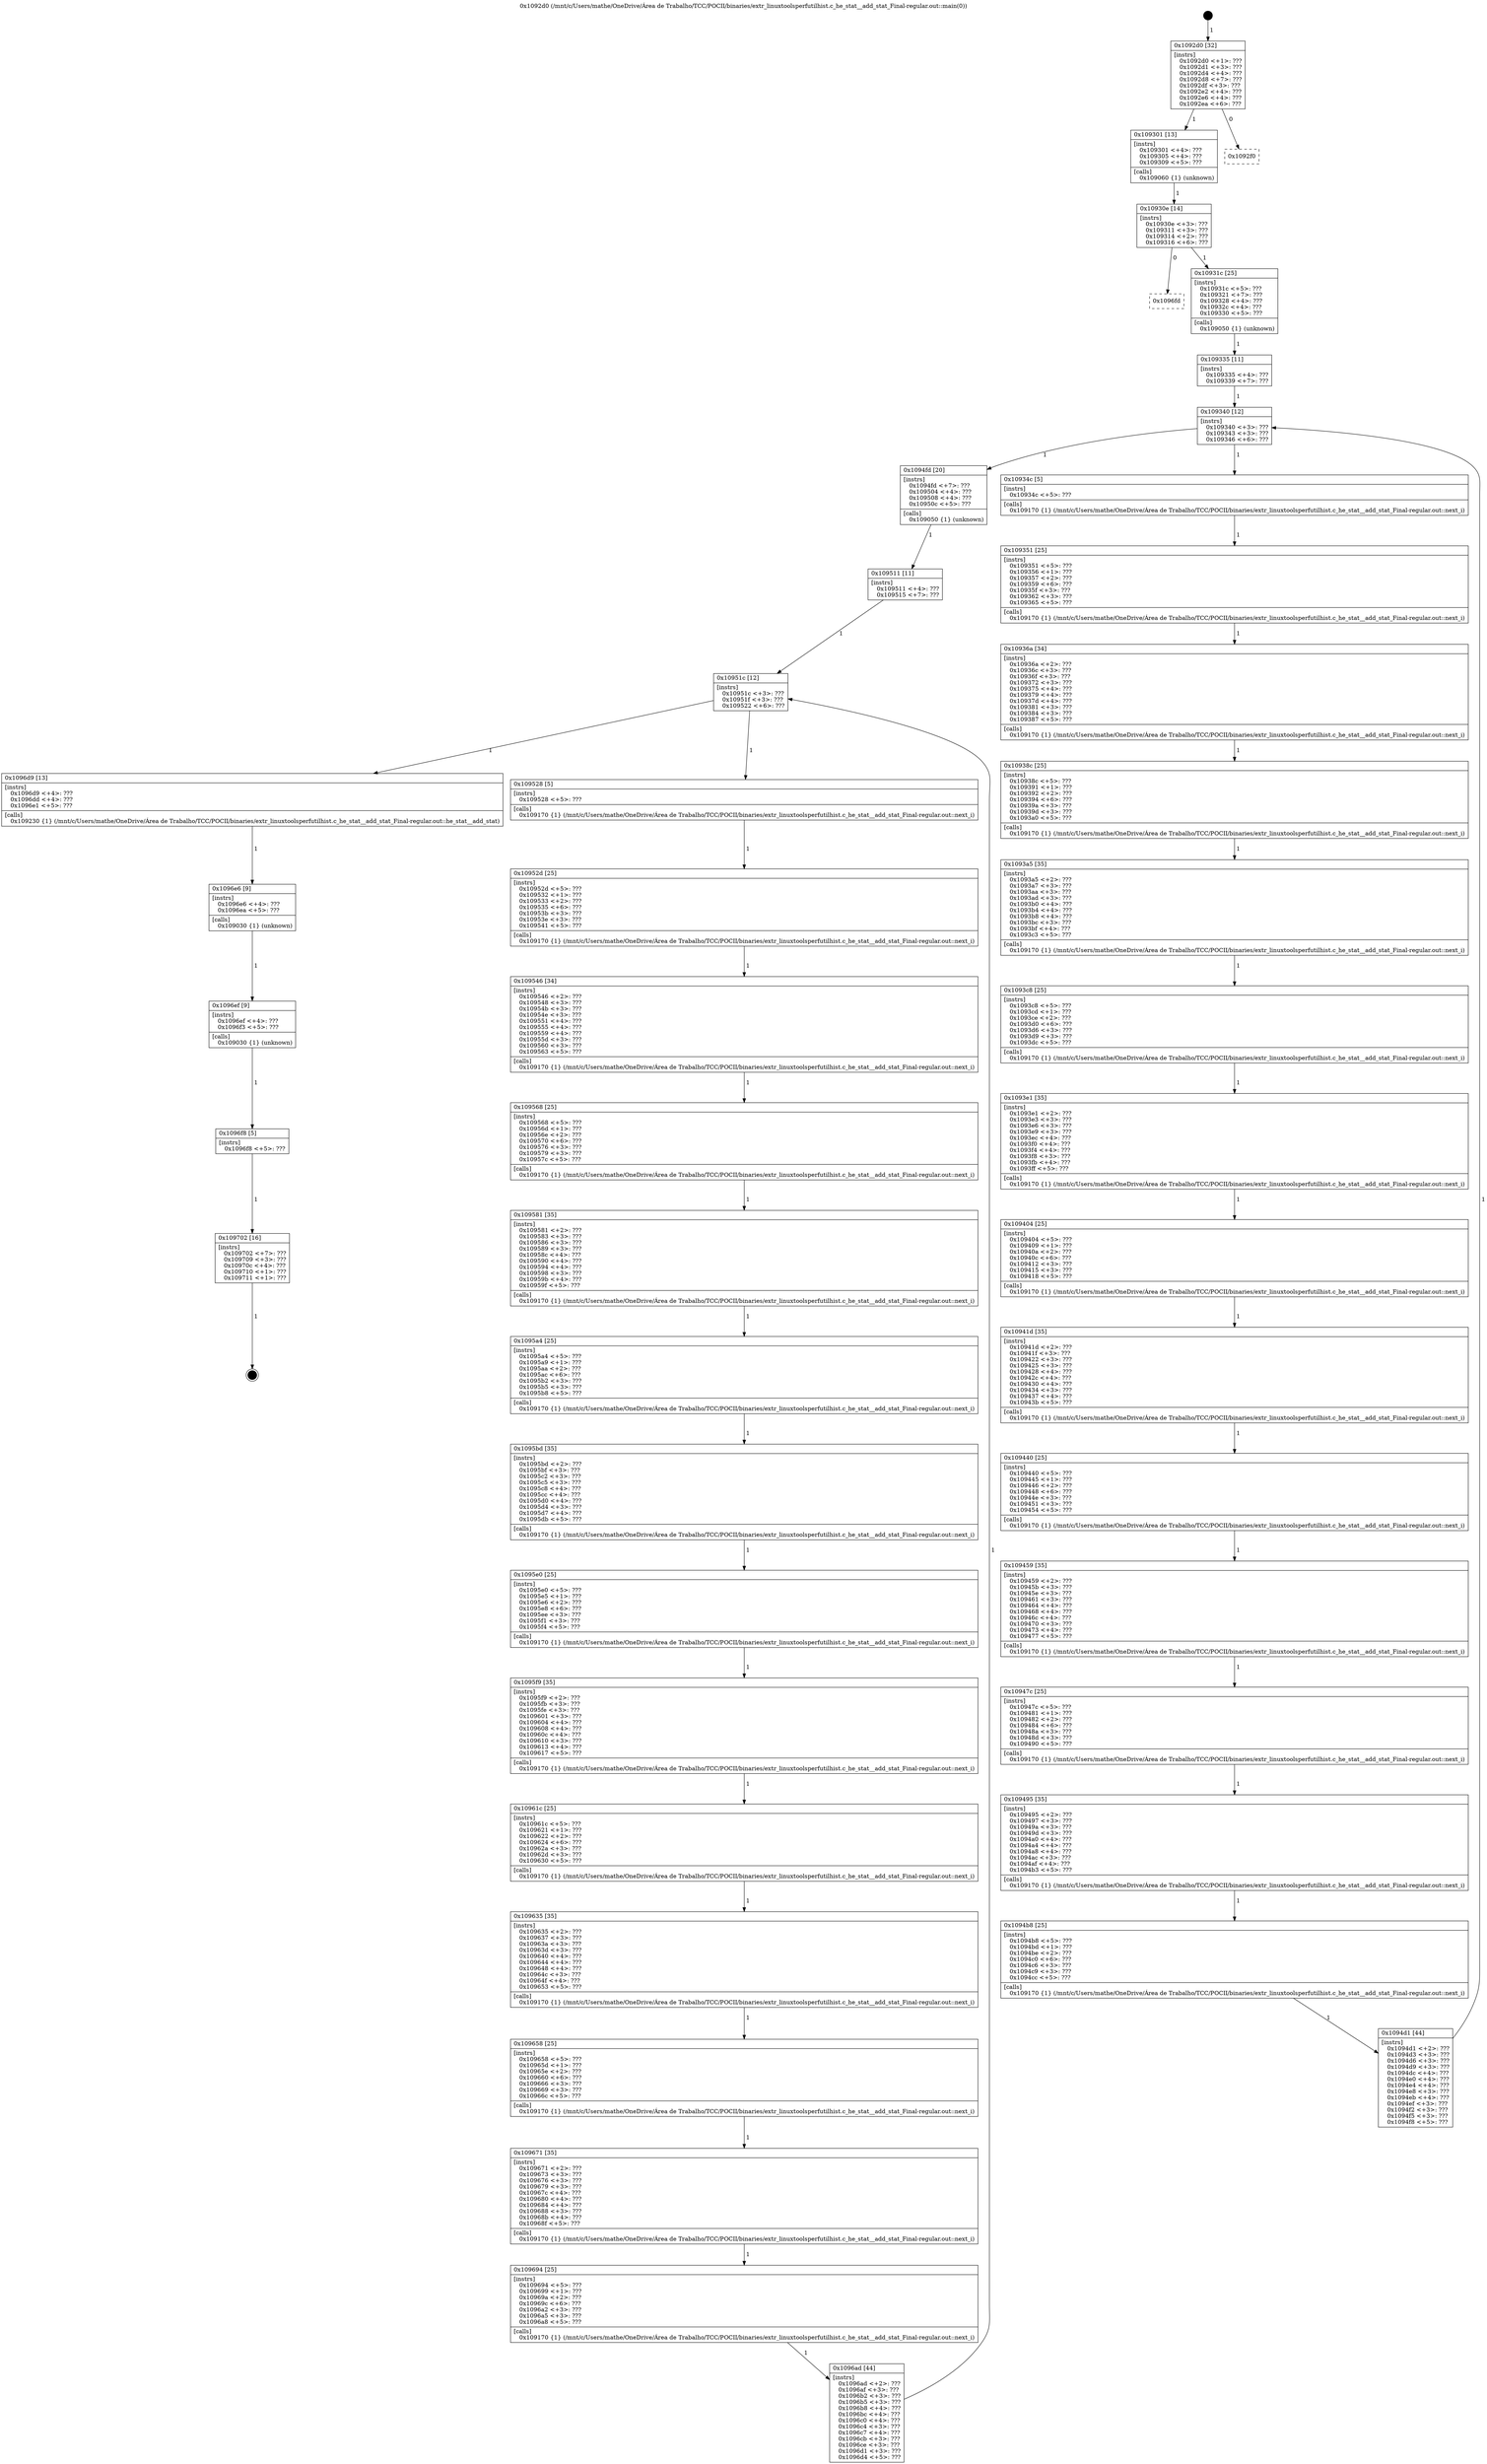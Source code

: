 digraph "0x1092d0" {
  label = "0x1092d0 (/mnt/c/Users/mathe/OneDrive/Área de Trabalho/TCC/POCII/binaries/extr_linuxtoolsperfutilhist.c_he_stat__add_stat_Final-regular.out::main(0))"
  labelloc = "t"
  node[shape=record]

  Entry [label="",width=0.3,height=0.3,shape=circle,fillcolor=black,style=filled]
  "0x1092d0" [label="{
     0x1092d0 [32]\l
     | [instrs]\l
     &nbsp;&nbsp;0x1092d0 \<+1\>: ???\l
     &nbsp;&nbsp;0x1092d1 \<+3\>: ???\l
     &nbsp;&nbsp;0x1092d4 \<+4\>: ???\l
     &nbsp;&nbsp;0x1092d8 \<+7\>: ???\l
     &nbsp;&nbsp;0x1092df \<+3\>: ???\l
     &nbsp;&nbsp;0x1092e2 \<+4\>: ???\l
     &nbsp;&nbsp;0x1092e6 \<+4\>: ???\l
     &nbsp;&nbsp;0x1092ea \<+6\>: ???\l
  }"]
  "0x109301" [label="{
     0x109301 [13]\l
     | [instrs]\l
     &nbsp;&nbsp;0x109301 \<+4\>: ???\l
     &nbsp;&nbsp;0x109305 \<+4\>: ???\l
     &nbsp;&nbsp;0x109309 \<+5\>: ???\l
     | [calls]\l
     &nbsp;&nbsp;0x109060 \{1\} (unknown)\l
  }"]
  "0x1092f0" [label="{
     0x1092f0\l
  }", style=dashed]
  "0x10930e" [label="{
     0x10930e [14]\l
     | [instrs]\l
     &nbsp;&nbsp;0x10930e \<+3\>: ???\l
     &nbsp;&nbsp;0x109311 \<+3\>: ???\l
     &nbsp;&nbsp;0x109314 \<+2\>: ???\l
     &nbsp;&nbsp;0x109316 \<+6\>: ???\l
  }"]
  "0x1096fd" [label="{
     0x1096fd\l
  }", style=dashed]
  "0x10931c" [label="{
     0x10931c [25]\l
     | [instrs]\l
     &nbsp;&nbsp;0x10931c \<+5\>: ???\l
     &nbsp;&nbsp;0x109321 \<+7\>: ???\l
     &nbsp;&nbsp;0x109328 \<+4\>: ???\l
     &nbsp;&nbsp;0x10932c \<+4\>: ???\l
     &nbsp;&nbsp;0x109330 \<+5\>: ???\l
     | [calls]\l
     &nbsp;&nbsp;0x109050 \{1\} (unknown)\l
  }"]
  Exit [label="",width=0.3,height=0.3,shape=circle,fillcolor=black,style=filled,peripheries=2]
  "0x109340" [label="{
     0x109340 [12]\l
     | [instrs]\l
     &nbsp;&nbsp;0x109340 \<+3\>: ???\l
     &nbsp;&nbsp;0x109343 \<+3\>: ???\l
     &nbsp;&nbsp;0x109346 \<+6\>: ???\l
  }"]
  "0x1094fd" [label="{
     0x1094fd [20]\l
     | [instrs]\l
     &nbsp;&nbsp;0x1094fd \<+7\>: ???\l
     &nbsp;&nbsp;0x109504 \<+4\>: ???\l
     &nbsp;&nbsp;0x109508 \<+4\>: ???\l
     &nbsp;&nbsp;0x10950c \<+5\>: ???\l
     | [calls]\l
     &nbsp;&nbsp;0x109050 \{1\} (unknown)\l
  }"]
  "0x10934c" [label="{
     0x10934c [5]\l
     | [instrs]\l
     &nbsp;&nbsp;0x10934c \<+5\>: ???\l
     | [calls]\l
     &nbsp;&nbsp;0x109170 \{1\} (/mnt/c/Users/mathe/OneDrive/Área de Trabalho/TCC/POCII/binaries/extr_linuxtoolsperfutilhist.c_he_stat__add_stat_Final-regular.out::next_i)\l
  }"]
  "0x109351" [label="{
     0x109351 [25]\l
     | [instrs]\l
     &nbsp;&nbsp;0x109351 \<+5\>: ???\l
     &nbsp;&nbsp;0x109356 \<+1\>: ???\l
     &nbsp;&nbsp;0x109357 \<+2\>: ???\l
     &nbsp;&nbsp;0x109359 \<+6\>: ???\l
     &nbsp;&nbsp;0x10935f \<+3\>: ???\l
     &nbsp;&nbsp;0x109362 \<+3\>: ???\l
     &nbsp;&nbsp;0x109365 \<+5\>: ???\l
     | [calls]\l
     &nbsp;&nbsp;0x109170 \{1\} (/mnt/c/Users/mathe/OneDrive/Área de Trabalho/TCC/POCII/binaries/extr_linuxtoolsperfutilhist.c_he_stat__add_stat_Final-regular.out::next_i)\l
  }"]
  "0x10936a" [label="{
     0x10936a [34]\l
     | [instrs]\l
     &nbsp;&nbsp;0x10936a \<+2\>: ???\l
     &nbsp;&nbsp;0x10936c \<+3\>: ???\l
     &nbsp;&nbsp;0x10936f \<+3\>: ???\l
     &nbsp;&nbsp;0x109372 \<+3\>: ???\l
     &nbsp;&nbsp;0x109375 \<+4\>: ???\l
     &nbsp;&nbsp;0x109379 \<+4\>: ???\l
     &nbsp;&nbsp;0x10937d \<+4\>: ???\l
     &nbsp;&nbsp;0x109381 \<+3\>: ???\l
     &nbsp;&nbsp;0x109384 \<+3\>: ???\l
     &nbsp;&nbsp;0x109387 \<+5\>: ???\l
     | [calls]\l
     &nbsp;&nbsp;0x109170 \{1\} (/mnt/c/Users/mathe/OneDrive/Área de Trabalho/TCC/POCII/binaries/extr_linuxtoolsperfutilhist.c_he_stat__add_stat_Final-regular.out::next_i)\l
  }"]
  "0x10938c" [label="{
     0x10938c [25]\l
     | [instrs]\l
     &nbsp;&nbsp;0x10938c \<+5\>: ???\l
     &nbsp;&nbsp;0x109391 \<+1\>: ???\l
     &nbsp;&nbsp;0x109392 \<+2\>: ???\l
     &nbsp;&nbsp;0x109394 \<+6\>: ???\l
     &nbsp;&nbsp;0x10939a \<+3\>: ???\l
     &nbsp;&nbsp;0x10939d \<+3\>: ???\l
     &nbsp;&nbsp;0x1093a0 \<+5\>: ???\l
     | [calls]\l
     &nbsp;&nbsp;0x109170 \{1\} (/mnt/c/Users/mathe/OneDrive/Área de Trabalho/TCC/POCII/binaries/extr_linuxtoolsperfutilhist.c_he_stat__add_stat_Final-regular.out::next_i)\l
  }"]
  "0x1093a5" [label="{
     0x1093a5 [35]\l
     | [instrs]\l
     &nbsp;&nbsp;0x1093a5 \<+2\>: ???\l
     &nbsp;&nbsp;0x1093a7 \<+3\>: ???\l
     &nbsp;&nbsp;0x1093aa \<+3\>: ???\l
     &nbsp;&nbsp;0x1093ad \<+3\>: ???\l
     &nbsp;&nbsp;0x1093b0 \<+4\>: ???\l
     &nbsp;&nbsp;0x1093b4 \<+4\>: ???\l
     &nbsp;&nbsp;0x1093b8 \<+4\>: ???\l
     &nbsp;&nbsp;0x1093bc \<+3\>: ???\l
     &nbsp;&nbsp;0x1093bf \<+4\>: ???\l
     &nbsp;&nbsp;0x1093c3 \<+5\>: ???\l
     | [calls]\l
     &nbsp;&nbsp;0x109170 \{1\} (/mnt/c/Users/mathe/OneDrive/Área de Trabalho/TCC/POCII/binaries/extr_linuxtoolsperfutilhist.c_he_stat__add_stat_Final-regular.out::next_i)\l
  }"]
  "0x1093c8" [label="{
     0x1093c8 [25]\l
     | [instrs]\l
     &nbsp;&nbsp;0x1093c8 \<+5\>: ???\l
     &nbsp;&nbsp;0x1093cd \<+1\>: ???\l
     &nbsp;&nbsp;0x1093ce \<+2\>: ???\l
     &nbsp;&nbsp;0x1093d0 \<+6\>: ???\l
     &nbsp;&nbsp;0x1093d6 \<+3\>: ???\l
     &nbsp;&nbsp;0x1093d9 \<+3\>: ???\l
     &nbsp;&nbsp;0x1093dc \<+5\>: ???\l
     | [calls]\l
     &nbsp;&nbsp;0x109170 \{1\} (/mnt/c/Users/mathe/OneDrive/Área de Trabalho/TCC/POCII/binaries/extr_linuxtoolsperfutilhist.c_he_stat__add_stat_Final-regular.out::next_i)\l
  }"]
  "0x1093e1" [label="{
     0x1093e1 [35]\l
     | [instrs]\l
     &nbsp;&nbsp;0x1093e1 \<+2\>: ???\l
     &nbsp;&nbsp;0x1093e3 \<+3\>: ???\l
     &nbsp;&nbsp;0x1093e6 \<+3\>: ???\l
     &nbsp;&nbsp;0x1093e9 \<+3\>: ???\l
     &nbsp;&nbsp;0x1093ec \<+4\>: ???\l
     &nbsp;&nbsp;0x1093f0 \<+4\>: ???\l
     &nbsp;&nbsp;0x1093f4 \<+4\>: ???\l
     &nbsp;&nbsp;0x1093f8 \<+3\>: ???\l
     &nbsp;&nbsp;0x1093fb \<+4\>: ???\l
     &nbsp;&nbsp;0x1093ff \<+5\>: ???\l
     | [calls]\l
     &nbsp;&nbsp;0x109170 \{1\} (/mnt/c/Users/mathe/OneDrive/Área de Trabalho/TCC/POCII/binaries/extr_linuxtoolsperfutilhist.c_he_stat__add_stat_Final-regular.out::next_i)\l
  }"]
  "0x109404" [label="{
     0x109404 [25]\l
     | [instrs]\l
     &nbsp;&nbsp;0x109404 \<+5\>: ???\l
     &nbsp;&nbsp;0x109409 \<+1\>: ???\l
     &nbsp;&nbsp;0x10940a \<+2\>: ???\l
     &nbsp;&nbsp;0x10940c \<+6\>: ???\l
     &nbsp;&nbsp;0x109412 \<+3\>: ???\l
     &nbsp;&nbsp;0x109415 \<+3\>: ???\l
     &nbsp;&nbsp;0x109418 \<+5\>: ???\l
     | [calls]\l
     &nbsp;&nbsp;0x109170 \{1\} (/mnt/c/Users/mathe/OneDrive/Área de Trabalho/TCC/POCII/binaries/extr_linuxtoolsperfutilhist.c_he_stat__add_stat_Final-regular.out::next_i)\l
  }"]
  "0x10941d" [label="{
     0x10941d [35]\l
     | [instrs]\l
     &nbsp;&nbsp;0x10941d \<+2\>: ???\l
     &nbsp;&nbsp;0x10941f \<+3\>: ???\l
     &nbsp;&nbsp;0x109422 \<+3\>: ???\l
     &nbsp;&nbsp;0x109425 \<+3\>: ???\l
     &nbsp;&nbsp;0x109428 \<+4\>: ???\l
     &nbsp;&nbsp;0x10942c \<+4\>: ???\l
     &nbsp;&nbsp;0x109430 \<+4\>: ???\l
     &nbsp;&nbsp;0x109434 \<+3\>: ???\l
     &nbsp;&nbsp;0x109437 \<+4\>: ???\l
     &nbsp;&nbsp;0x10943b \<+5\>: ???\l
     | [calls]\l
     &nbsp;&nbsp;0x109170 \{1\} (/mnt/c/Users/mathe/OneDrive/Área de Trabalho/TCC/POCII/binaries/extr_linuxtoolsperfutilhist.c_he_stat__add_stat_Final-regular.out::next_i)\l
  }"]
  "0x109440" [label="{
     0x109440 [25]\l
     | [instrs]\l
     &nbsp;&nbsp;0x109440 \<+5\>: ???\l
     &nbsp;&nbsp;0x109445 \<+1\>: ???\l
     &nbsp;&nbsp;0x109446 \<+2\>: ???\l
     &nbsp;&nbsp;0x109448 \<+6\>: ???\l
     &nbsp;&nbsp;0x10944e \<+3\>: ???\l
     &nbsp;&nbsp;0x109451 \<+3\>: ???\l
     &nbsp;&nbsp;0x109454 \<+5\>: ???\l
     | [calls]\l
     &nbsp;&nbsp;0x109170 \{1\} (/mnt/c/Users/mathe/OneDrive/Área de Trabalho/TCC/POCII/binaries/extr_linuxtoolsperfutilhist.c_he_stat__add_stat_Final-regular.out::next_i)\l
  }"]
  "0x109459" [label="{
     0x109459 [35]\l
     | [instrs]\l
     &nbsp;&nbsp;0x109459 \<+2\>: ???\l
     &nbsp;&nbsp;0x10945b \<+3\>: ???\l
     &nbsp;&nbsp;0x10945e \<+3\>: ???\l
     &nbsp;&nbsp;0x109461 \<+3\>: ???\l
     &nbsp;&nbsp;0x109464 \<+4\>: ???\l
     &nbsp;&nbsp;0x109468 \<+4\>: ???\l
     &nbsp;&nbsp;0x10946c \<+4\>: ???\l
     &nbsp;&nbsp;0x109470 \<+3\>: ???\l
     &nbsp;&nbsp;0x109473 \<+4\>: ???\l
     &nbsp;&nbsp;0x109477 \<+5\>: ???\l
     | [calls]\l
     &nbsp;&nbsp;0x109170 \{1\} (/mnt/c/Users/mathe/OneDrive/Área de Trabalho/TCC/POCII/binaries/extr_linuxtoolsperfutilhist.c_he_stat__add_stat_Final-regular.out::next_i)\l
  }"]
  "0x10947c" [label="{
     0x10947c [25]\l
     | [instrs]\l
     &nbsp;&nbsp;0x10947c \<+5\>: ???\l
     &nbsp;&nbsp;0x109481 \<+1\>: ???\l
     &nbsp;&nbsp;0x109482 \<+2\>: ???\l
     &nbsp;&nbsp;0x109484 \<+6\>: ???\l
     &nbsp;&nbsp;0x10948a \<+3\>: ???\l
     &nbsp;&nbsp;0x10948d \<+3\>: ???\l
     &nbsp;&nbsp;0x109490 \<+5\>: ???\l
     | [calls]\l
     &nbsp;&nbsp;0x109170 \{1\} (/mnt/c/Users/mathe/OneDrive/Área de Trabalho/TCC/POCII/binaries/extr_linuxtoolsperfutilhist.c_he_stat__add_stat_Final-regular.out::next_i)\l
  }"]
  "0x109495" [label="{
     0x109495 [35]\l
     | [instrs]\l
     &nbsp;&nbsp;0x109495 \<+2\>: ???\l
     &nbsp;&nbsp;0x109497 \<+3\>: ???\l
     &nbsp;&nbsp;0x10949a \<+3\>: ???\l
     &nbsp;&nbsp;0x10949d \<+3\>: ???\l
     &nbsp;&nbsp;0x1094a0 \<+4\>: ???\l
     &nbsp;&nbsp;0x1094a4 \<+4\>: ???\l
     &nbsp;&nbsp;0x1094a8 \<+4\>: ???\l
     &nbsp;&nbsp;0x1094ac \<+3\>: ???\l
     &nbsp;&nbsp;0x1094af \<+4\>: ???\l
     &nbsp;&nbsp;0x1094b3 \<+5\>: ???\l
     | [calls]\l
     &nbsp;&nbsp;0x109170 \{1\} (/mnt/c/Users/mathe/OneDrive/Área de Trabalho/TCC/POCII/binaries/extr_linuxtoolsperfutilhist.c_he_stat__add_stat_Final-regular.out::next_i)\l
  }"]
  "0x1094b8" [label="{
     0x1094b8 [25]\l
     | [instrs]\l
     &nbsp;&nbsp;0x1094b8 \<+5\>: ???\l
     &nbsp;&nbsp;0x1094bd \<+1\>: ???\l
     &nbsp;&nbsp;0x1094be \<+2\>: ???\l
     &nbsp;&nbsp;0x1094c0 \<+6\>: ???\l
     &nbsp;&nbsp;0x1094c6 \<+3\>: ???\l
     &nbsp;&nbsp;0x1094c9 \<+3\>: ???\l
     &nbsp;&nbsp;0x1094cc \<+5\>: ???\l
     | [calls]\l
     &nbsp;&nbsp;0x109170 \{1\} (/mnt/c/Users/mathe/OneDrive/Área de Trabalho/TCC/POCII/binaries/extr_linuxtoolsperfutilhist.c_he_stat__add_stat_Final-regular.out::next_i)\l
  }"]
  "0x1094d1" [label="{
     0x1094d1 [44]\l
     | [instrs]\l
     &nbsp;&nbsp;0x1094d1 \<+2\>: ???\l
     &nbsp;&nbsp;0x1094d3 \<+3\>: ???\l
     &nbsp;&nbsp;0x1094d6 \<+3\>: ???\l
     &nbsp;&nbsp;0x1094d9 \<+3\>: ???\l
     &nbsp;&nbsp;0x1094dc \<+4\>: ???\l
     &nbsp;&nbsp;0x1094e0 \<+4\>: ???\l
     &nbsp;&nbsp;0x1094e4 \<+4\>: ???\l
     &nbsp;&nbsp;0x1094e8 \<+3\>: ???\l
     &nbsp;&nbsp;0x1094eb \<+4\>: ???\l
     &nbsp;&nbsp;0x1094ef \<+3\>: ???\l
     &nbsp;&nbsp;0x1094f2 \<+3\>: ???\l
     &nbsp;&nbsp;0x1094f5 \<+3\>: ???\l
     &nbsp;&nbsp;0x1094f8 \<+5\>: ???\l
  }"]
  "0x109335" [label="{
     0x109335 [11]\l
     | [instrs]\l
     &nbsp;&nbsp;0x109335 \<+4\>: ???\l
     &nbsp;&nbsp;0x109339 \<+7\>: ???\l
  }"]
  "0x10951c" [label="{
     0x10951c [12]\l
     | [instrs]\l
     &nbsp;&nbsp;0x10951c \<+3\>: ???\l
     &nbsp;&nbsp;0x10951f \<+3\>: ???\l
     &nbsp;&nbsp;0x109522 \<+6\>: ???\l
  }"]
  "0x1096d9" [label="{
     0x1096d9 [13]\l
     | [instrs]\l
     &nbsp;&nbsp;0x1096d9 \<+4\>: ???\l
     &nbsp;&nbsp;0x1096dd \<+4\>: ???\l
     &nbsp;&nbsp;0x1096e1 \<+5\>: ???\l
     | [calls]\l
     &nbsp;&nbsp;0x109230 \{1\} (/mnt/c/Users/mathe/OneDrive/Área de Trabalho/TCC/POCII/binaries/extr_linuxtoolsperfutilhist.c_he_stat__add_stat_Final-regular.out::he_stat__add_stat)\l
  }"]
  "0x109528" [label="{
     0x109528 [5]\l
     | [instrs]\l
     &nbsp;&nbsp;0x109528 \<+5\>: ???\l
     | [calls]\l
     &nbsp;&nbsp;0x109170 \{1\} (/mnt/c/Users/mathe/OneDrive/Área de Trabalho/TCC/POCII/binaries/extr_linuxtoolsperfutilhist.c_he_stat__add_stat_Final-regular.out::next_i)\l
  }"]
  "0x10952d" [label="{
     0x10952d [25]\l
     | [instrs]\l
     &nbsp;&nbsp;0x10952d \<+5\>: ???\l
     &nbsp;&nbsp;0x109532 \<+1\>: ???\l
     &nbsp;&nbsp;0x109533 \<+2\>: ???\l
     &nbsp;&nbsp;0x109535 \<+6\>: ???\l
     &nbsp;&nbsp;0x10953b \<+3\>: ???\l
     &nbsp;&nbsp;0x10953e \<+3\>: ???\l
     &nbsp;&nbsp;0x109541 \<+5\>: ???\l
     | [calls]\l
     &nbsp;&nbsp;0x109170 \{1\} (/mnt/c/Users/mathe/OneDrive/Área de Trabalho/TCC/POCII/binaries/extr_linuxtoolsperfutilhist.c_he_stat__add_stat_Final-regular.out::next_i)\l
  }"]
  "0x109546" [label="{
     0x109546 [34]\l
     | [instrs]\l
     &nbsp;&nbsp;0x109546 \<+2\>: ???\l
     &nbsp;&nbsp;0x109548 \<+3\>: ???\l
     &nbsp;&nbsp;0x10954b \<+3\>: ???\l
     &nbsp;&nbsp;0x10954e \<+3\>: ???\l
     &nbsp;&nbsp;0x109551 \<+4\>: ???\l
     &nbsp;&nbsp;0x109555 \<+4\>: ???\l
     &nbsp;&nbsp;0x109559 \<+4\>: ???\l
     &nbsp;&nbsp;0x10955d \<+3\>: ???\l
     &nbsp;&nbsp;0x109560 \<+3\>: ???\l
     &nbsp;&nbsp;0x109563 \<+5\>: ???\l
     | [calls]\l
     &nbsp;&nbsp;0x109170 \{1\} (/mnt/c/Users/mathe/OneDrive/Área de Trabalho/TCC/POCII/binaries/extr_linuxtoolsperfutilhist.c_he_stat__add_stat_Final-regular.out::next_i)\l
  }"]
  "0x109568" [label="{
     0x109568 [25]\l
     | [instrs]\l
     &nbsp;&nbsp;0x109568 \<+5\>: ???\l
     &nbsp;&nbsp;0x10956d \<+1\>: ???\l
     &nbsp;&nbsp;0x10956e \<+2\>: ???\l
     &nbsp;&nbsp;0x109570 \<+6\>: ???\l
     &nbsp;&nbsp;0x109576 \<+3\>: ???\l
     &nbsp;&nbsp;0x109579 \<+3\>: ???\l
     &nbsp;&nbsp;0x10957c \<+5\>: ???\l
     | [calls]\l
     &nbsp;&nbsp;0x109170 \{1\} (/mnt/c/Users/mathe/OneDrive/Área de Trabalho/TCC/POCII/binaries/extr_linuxtoolsperfutilhist.c_he_stat__add_stat_Final-regular.out::next_i)\l
  }"]
  "0x109581" [label="{
     0x109581 [35]\l
     | [instrs]\l
     &nbsp;&nbsp;0x109581 \<+2\>: ???\l
     &nbsp;&nbsp;0x109583 \<+3\>: ???\l
     &nbsp;&nbsp;0x109586 \<+3\>: ???\l
     &nbsp;&nbsp;0x109589 \<+3\>: ???\l
     &nbsp;&nbsp;0x10958c \<+4\>: ???\l
     &nbsp;&nbsp;0x109590 \<+4\>: ???\l
     &nbsp;&nbsp;0x109594 \<+4\>: ???\l
     &nbsp;&nbsp;0x109598 \<+3\>: ???\l
     &nbsp;&nbsp;0x10959b \<+4\>: ???\l
     &nbsp;&nbsp;0x10959f \<+5\>: ???\l
     | [calls]\l
     &nbsp;&nbsp;0x109170 \{1\} (/mnt/c/Users/mathe/OneDrive/Área de Trabalho/TCC/POCII/binaries/extr_linuxtoolsperfutilhist.c_he_stat__add_stat_Final-regular.out::next_i)\l
  }"]
  "0x1095a4" [label="{
     0x1095a4 [25]\l
     | [instrs]\l
     &nbsp;&nbsp;0x1095a4 \<+5\>: ???\l
     &nbsp;&nbsp;0x1095a9 \<+1\>: ???\l
     &nbsp;&nbsp;0x1095aa \<+2\>: ???\l
     &nbsp;&nbsp;0x1095ac \<+6\>: ???\l
     &nbsp;&nbsp;0x1095b2 \<+3\>: ???\l
     &nbsp;&nbsp;0x1095b5 \<+3\>: ???\l
     &nbsp;&nbsp;0x1095b8 \<+5\>: ???\l
     | [calls]\l
     &nbsp;&nbsp;0x109170 \{1\} (/mnt/c/Users/mathe/OneDrive/Área de Trabalho/TCC/POCII/binaries/extr_linuxtoolsperfutilhist.c_he_stat__add_stat_Final-regular.out::next_i)\l
  }"]
  "0x1095bd" [label="{
     0x1095bd [35]\l
     | [instrs]\l
     &nbsp;&nbsp;0x1095bd \<+2\>: ???\l
     &nbsp;&nbsp;0x1095bf \<+3\>: ???\l
     &nbsp;&nbsp;0x1095c2 \<+3\>: ???\l
     &nbsp;&nbsp;0x1095c5 \<+3\>: ???\l
     &nbsp;&nbsp;0x1095c8 \<+4\>: ???\l
     &nbsp;&nbsp;0x1095cc \<+4\>: ???\l
     &nbsp;&nbsp;0x1095d0 \<+4\>: ???\l
     &nbsp;&nbsp;0x1095d4 \<+3\>: ???\l
     &nbsp;&nbsp;0x1095d7 \<+4\>: ???\l
     &nbsp;&nbsp;0x1095db \<+5\>: ???\l
     | [calls]\l
     &nbsp;&nbsp;0x109170 \{1\} (/mnt/c/Users/mathe/OneDrive/Área de Trabalho/TCC/POCII/binaries/extr_linuxtoolsperfutilhist.c_he_stat__add_stat_Final-regular.out::next_i)\l
  }"]
  "0x1095e0" [label="{
     0x1095e0 [25]\l
     | [instrs]\l
     &nbsp;&nbsp;0x1095e0 \<+5\>: ???\l
     &nbsp;&nbsp;0x1095e5 \<+1\>: ???\l
     &nbsp;&nbsp;0x1095e6 \<+2\>: ???\l
     &nbsp;&nbsp;0x1095e8 \<+6\>: ???\l
     &nbsp;&nbsp;0x1095ee \<+3\>: ???\l
     &nbsp;&nbsp;0x1095f1 \<+3\>: ???\l
     &nbsp;&nbsp;0x1095f4 \<+5\>: ???\l
     | [calls]\l
     &nbsp;&nbsp;0x109170 \{1\} (/mnt/c/Users/mathe/OneDrive/Área de Trabalho/TCC/POCII/binaries/extr_linuxtoolsperfutilhist.c_he_stat__add_stat_Final-regular.out::next_i)\l
  }"]
  "0x1095f9" [label="{
     0x1095f9 [35]\l
     | [instrs]\l
     &nbsp;&nbsp;0x1095f9 \<+2\>: ???\l
     &nbsp;&nbsp;0x1095fb \<+3\>: ???\l
     &nbsp;&nbsp;0x1095fe \<+3\>: ???\l
     &nbsp;&nbsp;0x109601 \<+3\>: ???\l
     &nbsp;&nbsp;0x109604 \<+4\>: ???\l
     &nbsp;&nbsp;0x109608 \<+4\>: ???\l
     &nbsp;&nbsp;0x10960c \<+4\>: ???\l
     &nbsp;&nbsp;0x109610 \<+3\>: ???\l
     &nbsp;&nbsp;0x109613 \<+4\>: ???\l
     &nbsp;&nbsp;0x109617 \<+5\>: ???\l
     | [calls]\l
     &nbsp;&nbsp;0x109170 \{1\} (/mnt/c/Users/mathe/OneDrive/Área de Trabalho/TCC/POCII/binaries/extr_linuxtoolsperfutilhist.c_he_stat__add_stat_Final-regular.out::next_i)\l
  }"]
  "0x10961c" [label="{
     0x10961c [25]\l
     | [instrs]\l
     &nbsp;&nbsp;0x10961c \<+5\>: ???\l
     &nbsp;&nbsp;0x109621 \<+1\>: ???\l
     &nbsp;&nbsp;0x109622 \<+2\>: ???\l
     &nbsp;&nbsp;0x109624 \<+6\>: ???\l
     &nbsp;&nbsp;0x10962a \<+3\>: ???\l
     &nbsp;&nbsp;0x10962d \<+3\>: ???\l
     &nbsp;&nbsp;0x109630 \<+5\>: ???\l
     | [calls]\l
     &nbsp;&nbsp;0x109170 \{1\} (/mnt/c/Users/mathe/OneDrive/Área de Trabalho/TCC/POCII/binaries/extr_linuxtoolsperfutilhist.c_he_stat__add_stat_Final-regular.out::next_i)\l
  }"]
  "0x109635" [label="{
     0x109635 [35]\l
     | [instrs]\l
     &nbsp;&nbsp;0x109635 \<+2\>: ???\l
     &nbsp;&nbsp;0x109637 \<+3\>: ???\l
     &nbsp;&nbsp;0x10963a \<+3\>: ???\l
     &nbsp;&nbsp;0x10963d \<+3\>: ???\l
     &nbsp;&nbsp;0x109640 \<+4\>: ???\l
     &nbsp;&nbsp;0x109644 \<+4\>: ???\l
     &nbsp;&nbsp;0x109648 \<+4\>: ???\l
     &nbsp;&nbsp;0x10964c \<+3\>: ???\l
     &nbsp;&nbsp;0x10964f \<+4\>: ???\l
     &nbsp;&nbsp;0x109653 \<+5\>: ???\l
     | [calls]\l
     &nbsp;&nbsp;0x109170 \{1\} (/mnt/c/Users/mathe/OneDrive/Área de Trabalho/TCC/POCII/binaries/extr_linuxtoolsperfutilhist.c_he_stat__add_stat_Final-regular.out::next_i)\l
  }"]
  "0x109658" [label="{
     0x109658 [25]\l
     | [instrs]\l
     &nbsp;&nbsp;0x109658 \<+5\>: ???\l
     &nbsp;&nbsp;0x10965d \<+1\>: ???\l
     &nbsp;&nbsp;0x10965e \<+2\>: ???\l
     &nbsp;&nbsp;0x109660 \<+6\>: ???\l
     &nbsp;&nbsp;0x109666 \<+3\>: ???\l
     &nbsp;&nbsp;0x109669 \<+3\>: ???\l
     &nbsp;&nbsp;0x10966c \<+5\>: ???\l
     | [calls]\l
     &nbsp;&nbsp;0x109170 \{1\} (/mnt/c/Users/mathe/OneDrive/Área de Trabalho/TCC/POCII/binaries/extr_linuxtoolsperfutilhist.c_he_stat__add_stat_Final-regular.out::next_i)\l
  }"]
  "0x109671" [label="{
     0x109671 [35]\l
     | [instrs]\l
     &nbsp;&nbsp;0x109671 \<+2\>: ???\l
     &nbsp;&nbsp;0x109673 \<+3\>: ???\l
     &nbsp;&nbsp;0x109676 \<+3\>: ???\l
     &nbsp;&nbsp;0x109679 \<+3\>: ???\l
     &nbsp;&nbsp;0x10967c \<+4\>: ???\l
     &nbsp;&nbsp;0x109680 \<+4\>: ???\l
     &nbsp;&nbsp;0x109684 \<+4\>: ???\l
     &nbsp;&nbsp;0x109688 \<+3\>: ???\l
     &nbsp;&nbsp;0x10968b \<+4\>: ???\l
     &nbsp;&nbsp;0x10968f \<+5\>: ???\l
     | [calls]\l
     &nbsp;&nbsp;0x109170 \{1\} (/mnt/c/Users/mathe/OneDrive/Área de Trabalho/TCC/POCII/binaries/extr_linuxtoolsperfutilhist.c_he_stat__add_stat_Final-regular.out::next_i)\l
  }"]
  "0x109694" [label="{
     0x109694 [25]\l
     | [instrs]\l
     &nbsp;&nbsp;0x109694 \<+5\>: ???\l
     &nbsp;&nbsp;0x109699 \<+1\>: ???\l
     &nbsp;&nbsp;0x10969a \<+2\>: ???\l
     &nbsp;&nbsp;0x10969c \<+6\>: ???\l
     &nbsp;&nbsp;0x1096a2 \<+3\>: ???\l
     &nbsp;&nbsp;0x1096a5 \<+3\>: ???\l
     &nbsp;&nbsp;0x1096a8 \<+5\>: ???\l
     | [calls]\l
     &nbsp;&nbsp;0x109170 \{1\} (/mnt/c/Users/mathe/OneDrive/Área de Trabalho/TCC/POCII/binaries/extr_linuxtoolsperfutilhist.c_he_stat__add_stat_Final-regular.out::next_i)\l
  }"]
  "0x1096ad" [label="{
     0x1096ad [44]\l
     | [instrs]\l
     &nbsp;&nbsp;0x1096ad \<+2\>: ???\l
     &nbsp;&nbsp;0x1096af \<+3\>: ???\l
     &nbsp;&nbsp;0x1096b2 \<+3\>: ???\l
     &nbsp;&nbsp;0x1096b5 \<+3\>: ???\l
     &nbsp;&nbsp;0x1096b8 \<+4\>: ???\l
     &nbsp;&nbsp;0x1096bc \<+4\>: ???\l
     &nbsp;&nbsp;0x1096c0 \<+4\>: ???\l
     &nbsp;&nbsp;0x1096c4 \<+3\>: ???\l
     &nbsp;&nbsp;0x1096c7 \<+4\>: ???\l
     &nbsp;&nbsp;0x1096cb \<+3\>: ???\l
     &nbsp;&nbsp;0x1096ce \<+3\>: ???\l
     &nbsp;&nbsp;0x1096d1 \<+3\>: ???\l
     &nbsp;&nbsp;0x1096d4 \<+5\>: ???\l
  }"]
  "0x109511" [label="{
     0x109511 [11]\l
     | [instrs]\l
     &nbsp;&nbsp;0x109511 \<+4\>: ???\l
     &nbsp;&nbsp;0x109515 \<+7\>: ???\l
  }"]
  "0x1096e6" [label="{
     0x1096e6 [9]\l
     | [instrs]\l
     &nbsp;&nbsp;0x1096e6 \<+4\>: ???\l
     &nbsp;&nbsp;0x1096ea \<+5\>: ???\l
     | [calls]\l
     &nbsp;&nbsp;0x109030 \{1\} (unknown)\l
  }"]
  "0x1096ef" [label="{
     0x1096ef [9]\l
     | [instrs]\l
     &nbsp;&nbsp;0x1096ef \<+4\>: ???\l
     &nbsp;&nbsp;0x1096f3 \<+5\>: ???\l
     | [calls]\l
     &nbsp;&nbsp;0x109030 \{1\} (unknown)\l
  }"]
  "0x1096f8" [label="{
     0x1096f8 [5]\l
     | [instrs]\l
     &nbsp;&nbsp;0x1096f8 \<+5\>: ???\l
  }"]
  "0x109702" [label="{
     0x109702 [16]\l
     | [instrs]\l
     &nbsp;&nbsp;0x109702 \<+7\>: ???\l
     &nbsp;&nbsp;0x109709 \<+3\>: ???\l
     &nbsp;&nbsp;0x10970c \<+4\>: ???\l
     &nbsp;&nbsp;0x109710 \<+1\>: ???\l
     &nbsp;&nbsp;0x109711 \<+1\>: ???\l
  }"]
  Entry -> "0x1092d0" [label=" 1"]
  "0x1092d0" -> "0x109301" [label=" 1"]
  "0x1092d0" -> "0x1092f0" [label=" 0"]
  "0x109301" -> "0x10930e" [label=" 1"]
  "0x10930e" -> "0x1096fd" [label=" 0"]
  "0x10930e" -> "0x10931c" [label=" 1"]
  "0x109702" -> Exit [label=" 1"]
  "0x10931c" -> "0x109335" [label=" 1"]
  "0x109340" -> "0x1094fd" [label=" 1"]
  "0x109340" -> "0x10934c" [label=" 1"]
  "0x10934c" -> "0x109351" [label=" 1"]
  "0x109351" -> "0x10936a" [label=" 1"]
  "0x10936a" -> "0x10938c" [label=" 1"]
  "0x10938c" -> "0x1093a5" [label=" 1"]
  "0x1093a5" -> "0x1093c8" [label=" 1"]
  "0x1093c8" -> "0x1093e1" [label=" 1"]
  "0x1093e1" -> "0x109404" [label=" 1"]
  "0x109404" -> "0x10941d" [label=" 1"]
  "0x10941d" -> "0x109440" [label=" 1"]
  "0x109440" -> "0x109459" [label=" 1"]
  "0x109459" -> "0x10947c" [label=" 1"]
  "0x10947c" -> "0x109495" [label=" 1"]
  "0x109495" -> "0x1094b8" [label=" 1"]
  "0x1094b8" -> "0x1094d1" [label=" 1"]
  "0x109335" -> "0x109340" [label=" 1"]
  "0x1094d1" -> "0x109340" [label=" 1"]
  "0x1094fd" -> "0x109511" [label=" 1"]
  "0x10951c" -> "0x1096d9" [label=" 1"]
  "0x10951c" -> "0x109528" [label=" 1"]
  "0x109528" -> "0x10952d" [label=" 1"]
  "0x10952d" -> "0x109546" [label=" 1"]
  "0x109546" -> "0x109568" [label=" 1"]
  "0x109568" -> "0x109581" [label=" 1"]
  "0x109581" -> "0x1095a4" [label=" 1"]
  "0x1095a4" -> "0x1095bd" [label=" 1"]
  "0x1095bd" -> "0x1095e0" [label=" 1"]
  "0x1095e0" -> "0x1095f9" [label=" 1"]
  "0x1095f9" -> "0x10961c" [label=" 1"]
  "0x10961c" -> "0x109635" [label=" 1"]
  "0x109635" -> "0x109658" [label=" 1"]
  "0x109658" -> "0x109671" [label=" 1"]
  "0x109671" -> "0x109694" [label=" 1"]
  "0x109694" -> "0x1096ad" [label=" 1"]
  "0x109511" -> "0x10951c" [label=" 1"]
  "0x1096ad" -> "0x10951c" [label=" 1"]
  "0x1096d9" -> "0x1096e6" [label=" 1"]
  "0x1096e6" -> "0x1096ef" [label=" 1"]
  "0x1096ef" -> "0x1096f8" [label=" 1"]
  "0x1096f8" -> "0x109702" [label=" 1"]
}
